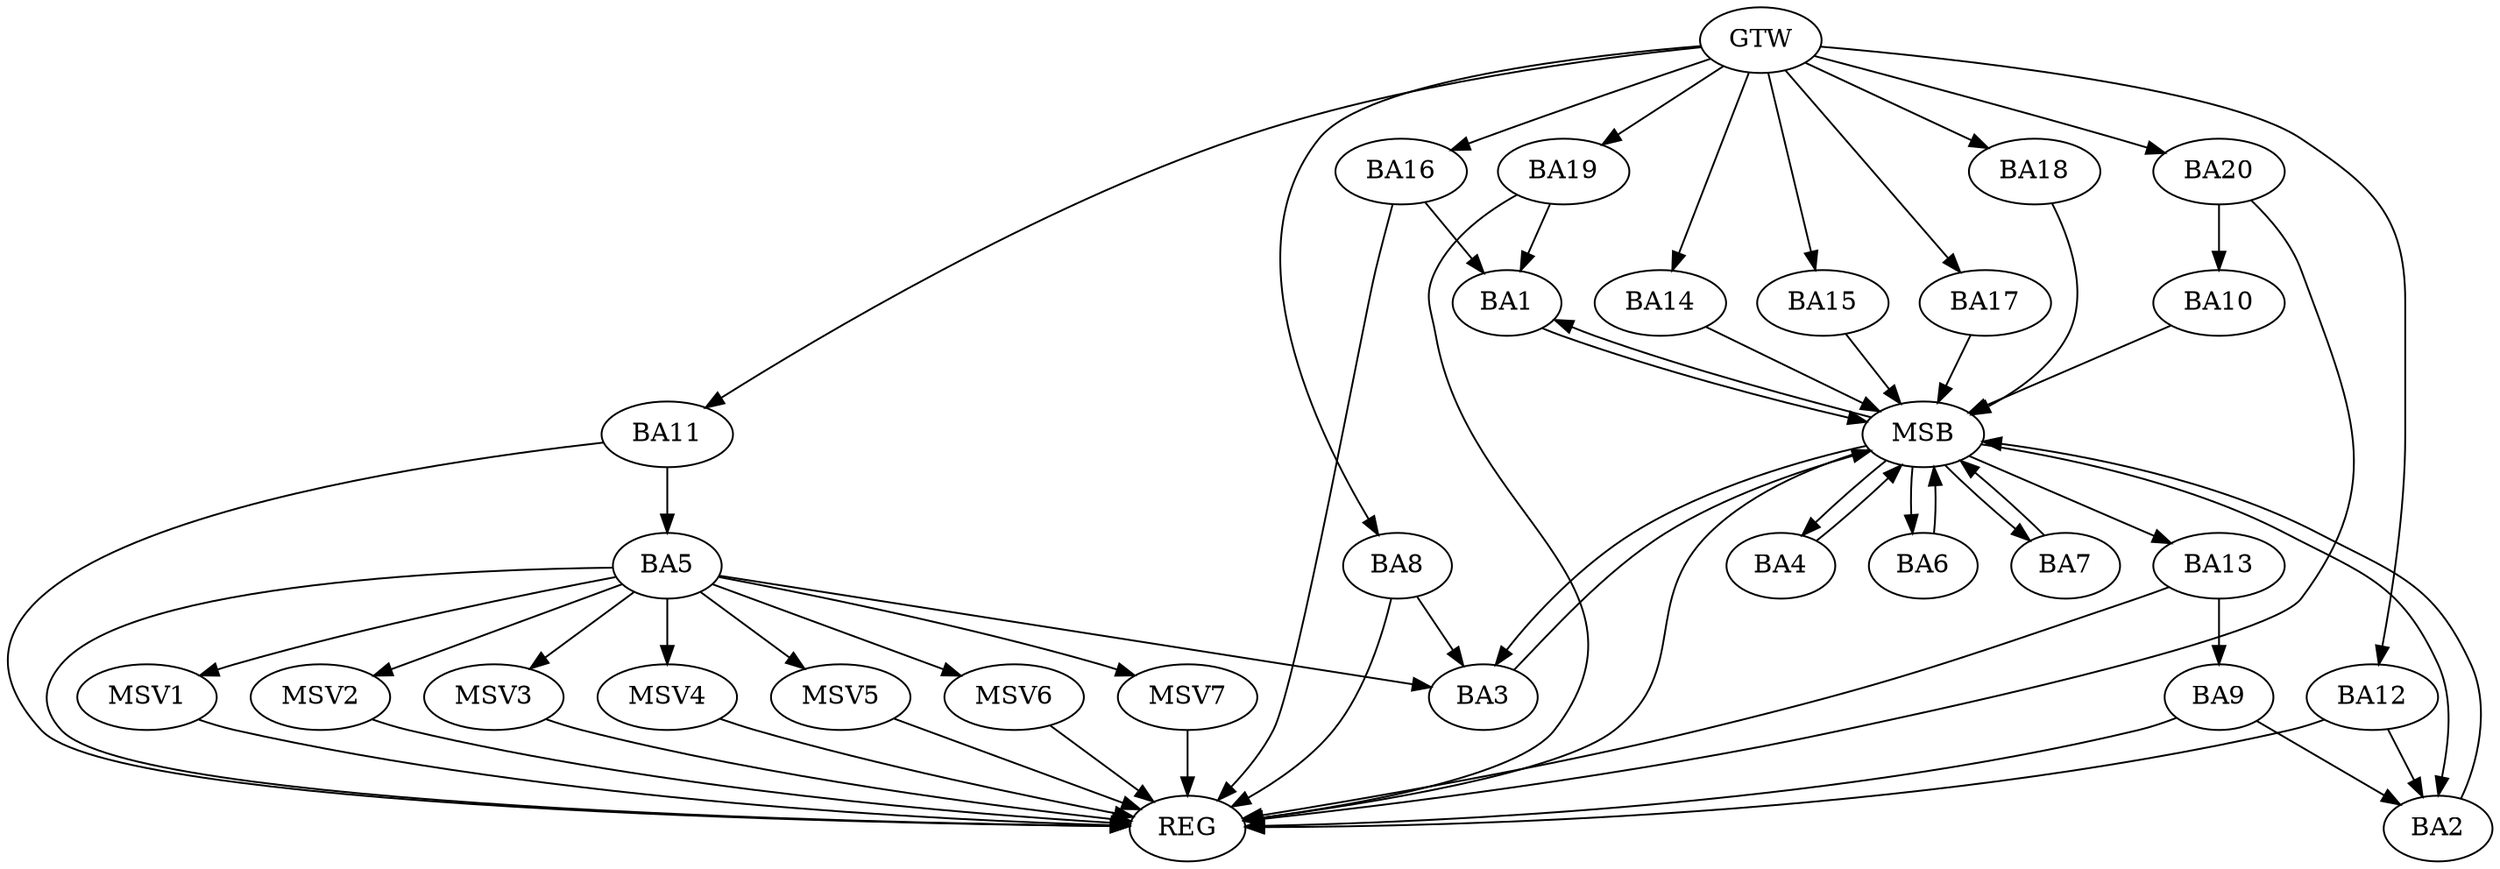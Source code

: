 strict digraph G {
  BA1 [ label="BA1" ];
  BA2 [ label="BA2" ];
  BA3 [ label="BA3" ];
  BA4 [ label="BA4" ];
  BA5 [ label="BA5" ];
  BA6 [ label="BA6" ];
  BA7 [ label="BA7" ];
  BA8 [ label="BA8" ];
  BA9 [ label="BA9" ];
  BA10 [ label="BA10" ];
  BA11 [ label="BA11" ];
  BA12 [ label="BA12" ];
  BA13 [ label="BA13" ];
  BA14 [ label="BA14" ];
  BA15 [ label="BA15" ];
  BA16 [ label="BA16" ];
  BA17 [ label="BA17" ];
  BA18 [ label="BA18" ];
  BA19 [ label="BA19" ];
  BA20 [ label="BA20" ];
  GTW [ label="GTW" ];
  REG [ label="REG" ];
  MSB [ label="MSB" ];
  MSV1 [ label="MSV1" ];
  MSV2 [ label="MSV2" ];
  MSV3 [ label="MSV3" ];
  MSV4 [ label="MSV4" ];
  MSV5 [ label="MSV5" ];
  MSV6 [ label="MSV6" ];
  MSV7 [ label="MSV7" ];
  BA5 -> BA3;
  BA8 -> BA3;
  BA9 -> BA2;
  BA11 -> BA5;
  BA12 -> BA2;
  BA13 -> BA9;
  BA16 -> BA1;
  BA19 -> BA1;
  BA20 -> BA10;
  GTW -> BA8;
  GTW -> BA11;
  GTW -> BA12;
  GTW -> BA14;
  GTW -> BA15;
  GTW -> BA16;
  GTW -> BA17;
  GTW -> BA18;
  GTW -> BA19;
  GTW -> BA20;
  BA5 -> REG;
  BA8 -> REG;
  BA9 -> REG;
  BA11 -> REG;
  BA12 -> REG;
  BA13 -> REG;
  BA16 -> REG;
  BA19 -> REG;
  BA20 -> REG;
  BA1 -> MSB;
  MSB -> BA2;
  MSB -> REG;
  BA2 -> MSB;
  MSB -> BA1;
  BA3 -> MSB;
  BA4 -> MSB;
  BA6 -> MSB;
  BA7 -> MSB;
  MSB -> BA4;
  BA10 -> MSB;
  MSB -> BA3;
  BA14 -> MSB;
  BA15 -> MSB;
  MSB -> BA13;
  BA17 -> MSB;
  MSB -> BA6;
  BA18 -> MSB;
  MSB -> BA7;
  BA5 -> MSV1;
  MSV1 -> REG;
  BA5 -> MSV2;
  MSV2 -> REG;
  BA5 -> MSV3;
  MSV3 -> REG;
  BA5 -> MSV4;
  BA5 -> MSV5;
  MSV4 -> REG;
  MSV5 -> REG;
  BA5 -> MSV6;
  MSV6 -> REG;
  BA5 -> MSV7;
  MSV7 -> REG;
}
